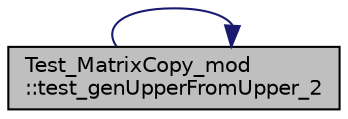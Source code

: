 digraph "Test_MatrixCopy_mod::test_genUpperFromUpper_2"
{
 // LATEX_PDF_SIZE
  edge [fontname="Helvetica",fontsize="10",labelfontname="Helvetica",labelfontsize="10"];
  node [fontname="Helvetica",fontsize="10",shape=record];
  rankdir="LR";
  Node1 [label="Test_MatrixCopy_mod\l::test_genUpperFromUpper_2",height=0.2,width=0.4,color="black", fillcolor="grey75", style="filled", fontcolor="black",tooltip="Test the accuracy of MatrixCopy_mod::genUpperFromUpper() with the input optional value diagEnabled = ..."];
  Node1 -> Node1 [color="midnightblue",fontsize="10",style="solid",fontname="Helvetica"];
}
